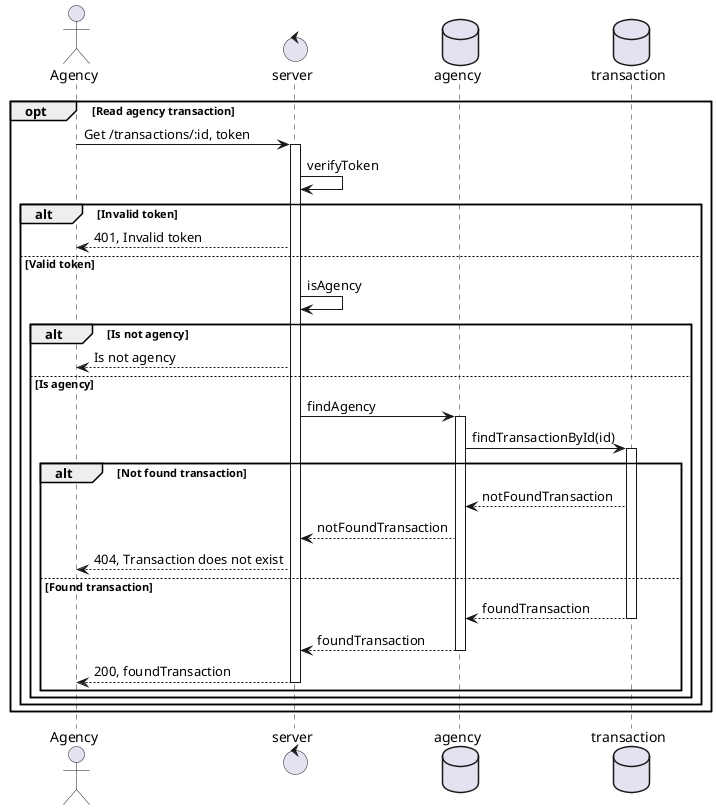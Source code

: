 @startuml read agency owner transaction

actor Agency
control server
database agency
database transaction

opt Read agency transaction
    Agency -> server: Get /transactions/:id, token
    activate server
    server -> server: verifyToken
    alt Invalid token
        Agency <-- server: 401, Invalid token
    else Valid token
        server -> server: isAgency
        alt Is not agency
            Agency <-- server: Is not agency
        else Is agency
            server -> agency: findAgency
            activate agency
            agency -> transaction: findTransactionById(id)
            activate transaction
            alt Not found transaction
                agency <-- transaction: notFoundTransaction
                server <-- agency: notFoundTransaction
                Agency <-- server: 404, Transaction does not exist
            else Found transaction
                agency <-- transaction: foundTransaction
                deactivate transaction
                server <-- agency: foundTransaction
                deactivate agency
                Agency <-- server: 200, foundTransaction
                deactivate server
            end
        end
    end
end

@enduml